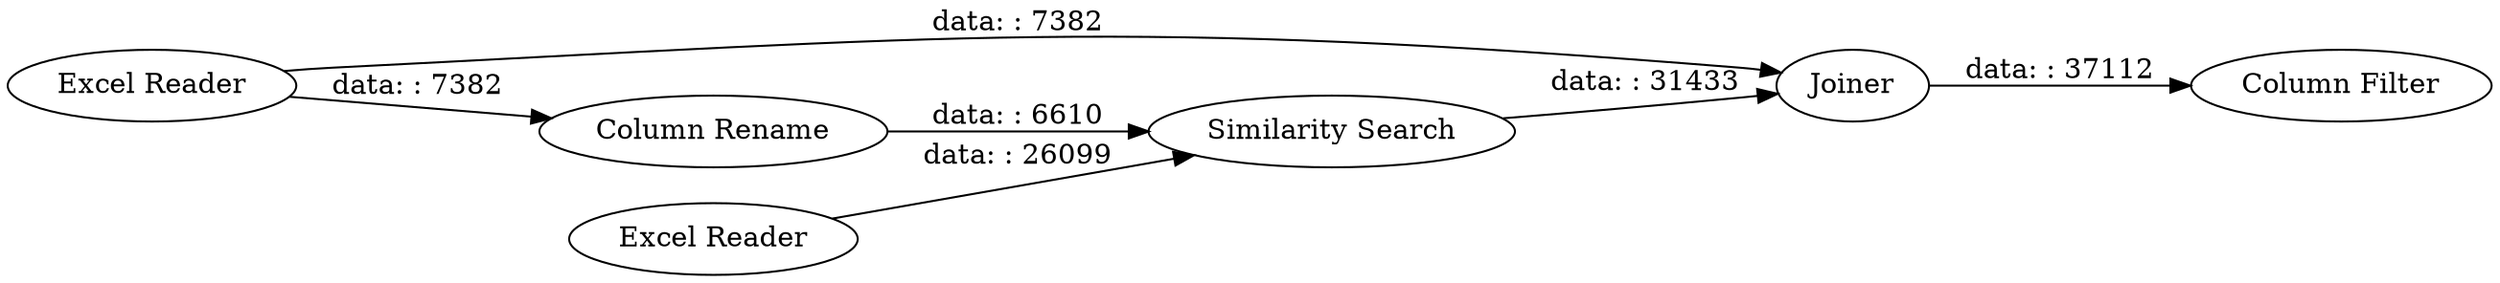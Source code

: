 digraph {
	"-555959588098149978_4" [label="Similarity Search"]
	"-555959588098149978_5" [label=Joiner]
	"-555959588098149978_6" [label="Column Filter"]
	"-555959588098149978_3" [label="Column Rename"]
	"-555959588098149978_1" [label="Excel Reader"]
	"-555959588098149978_2" [label="Excel Reader"]
	"-555959588098149978_1" -> "-555959588098149978_5" [label="data: : 7382"]
	"-555959588098149978_5" -> "-555959588098149978_6" [label="data: : 37112"]
	"-555959588098149978_2" -> "-555959588098149978_4" [label="data: : 26099"]
	"-555959588098149978_1" -> "-555959588098149978_3" [label="data: : 7382"]
	"-555959588098149978_3" -> "-555959588098149978_4" [label="data: : 6610"]
	"-555959588098149978_4" -> "-555959588098149978_5" [label="data: : 31433"]
	rankdir=LR
}
